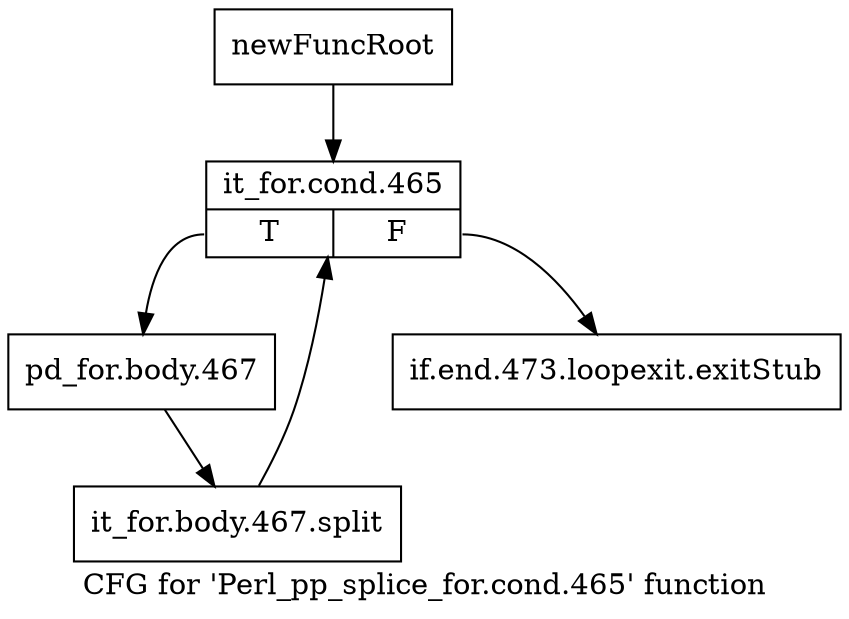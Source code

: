 digraph "CFG for 'Perl_pp_splice_for.cond.465' function" {
	label="CFG for 'Perl_pp_splice_for.cond.465' function";

	Node0x4e64510 [shape=record,label="{newFuncRoot}"];
	Node0x4e64510 -> Node0x4e645b0;
	Node0x4e64560 [shape=record,label="{if.end.473.loopexit.exitStub}"];
	Node0x4e645b0 [shape=record,label="{it_for.cond.465|{<s0>T|<s1>F}}"];
	Node0x4e645b0:s0 -> Node0x4e64600;
	Node0x4e645b0:s1 -> Node0x4e64560;
	Node0x4e64600 [shape=record,label="{pd_for.body.467}"];
	Node0x4e64600 -> Node0x66ebc40;
	Node0x66ebc40 [shape=record,label="{it_for.body.467.split}"];
	Node0x66ebc40 -> Node0x4e645b0;
}
